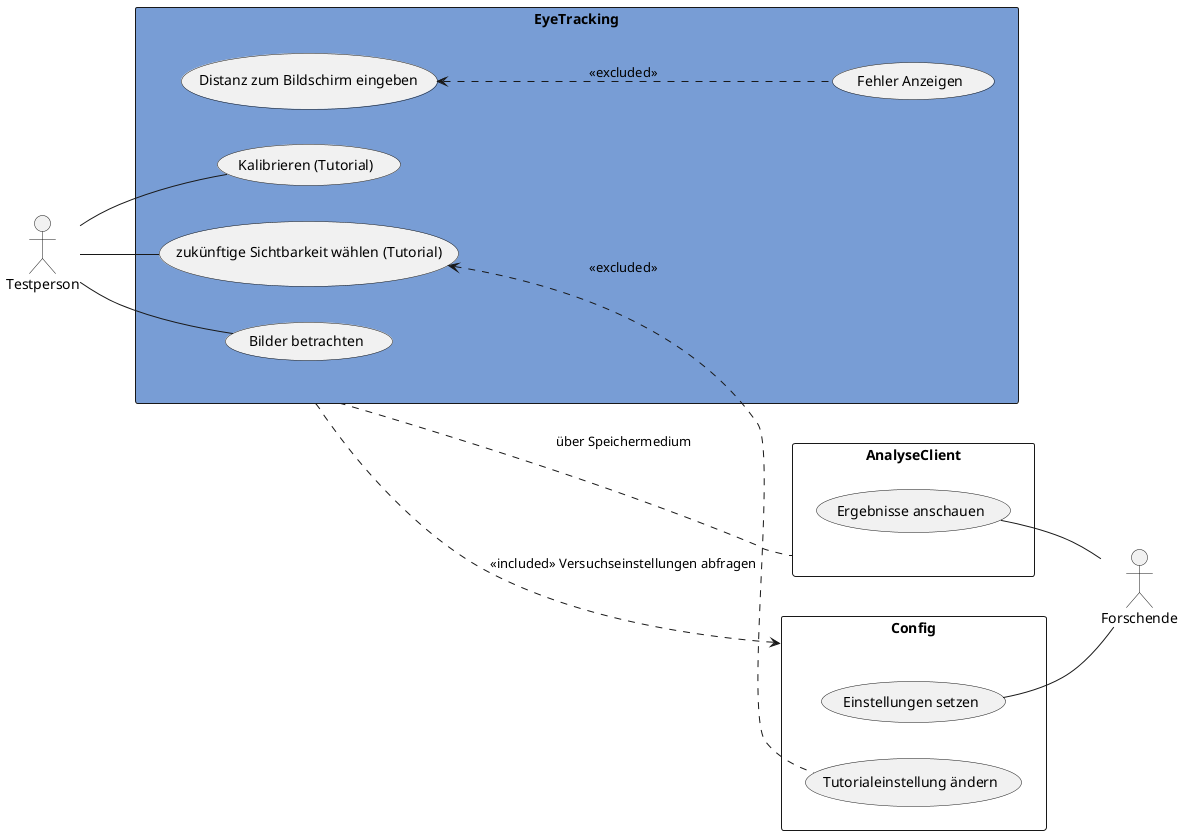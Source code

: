@startuml EyeTracking
left to right direction

actor Testperson as t
actor Forschende as f

rectangle EyeTracking as z #789dd5 {
    usecase "Distanz zum Bildschirm eingeben" as db
    usecase "Kalibrieren (Tutorial)" as kt
    usecase "zukünftige Sichtbarkeit wählen (Tutorial)" as tw
    usecase "Bilder betrachten" as bb
    usecase "Fehler Anzeigen" as fa
}

rectangle AnalyseClient as a {
    usecase "Ergebnisse anschauen" as ea
}

rectangle Config as c {
    usecase "Einstellungen setzen" as es
    usecase "Tutorialeinstellung ändern" as tä
}

' Testperson
' t -- db
t -- kt
t -- tw
t -- bb

' Forschende
es -- f
ea -- f

' intern
tw <.. tä : <<excluded>> 
z .. a : über Speichermedium
z ..> c : <<included>> Versuchseinstellungen abfragen
db <.. fa : <<excluded>>

@enduml
